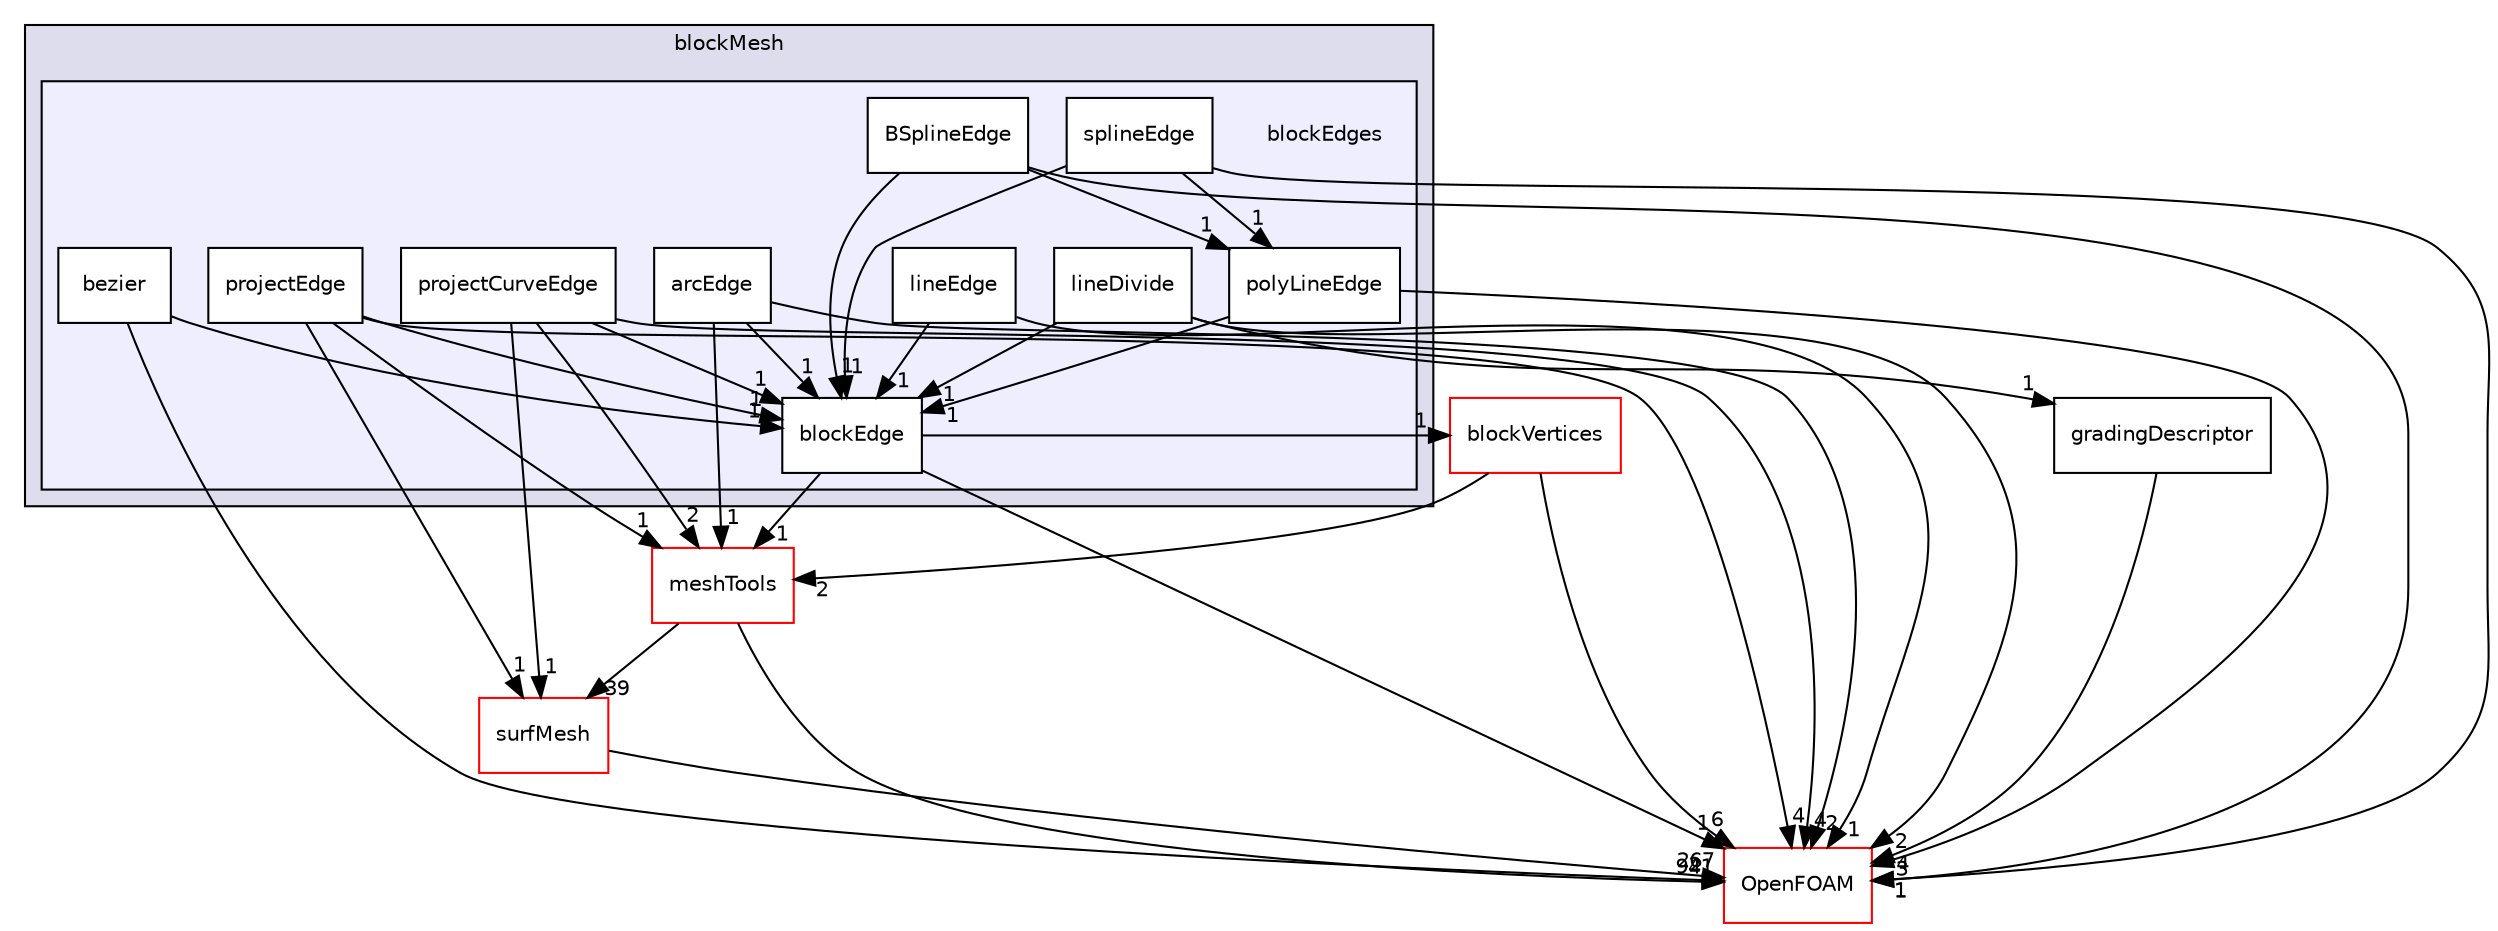 digraph "src/mesh/blockMesh/blockEdges" {
  bgcolor=transparent;
  compound=true
  node [ fontsize="10", fontname="Helvetica"];
  edge [ labelfontsize="10", labelfontname="Helvetica"];
  subgraph clusterdir_ade3ea1948a418ffb78a293f495540d7 {
    graph [ bgcolor="#ddddee", pencolor="black", label="blockMesh" fontname="Helvetica", fontsize="10", URL="dir_ade3ea1948a418ffb78a293f495540d7.html"]
  subgraph clusterdir_2be04f7008d0f59dcfa6d7f2ed1ae216 {
    graph [ bgcolor="#eeeeff", pencolor="black", label="" URL="dir_2be04f7008d0f59dcfa6d7f2ed1ae216.html"];
    dir_2be04f7008d0f59dcfa6d7f2ed1ae216 [shape=plaintext label="blockEdges"];
    dir_1e2b5d106c389480ab6a4ff2a663876e [shape=box label="arcEdge" color="black" fillcolor="white" style="filled" URL="dir_1e2b5d106c389480ab6a4ff2a663876e.html"];
    dir_57e2e7b515b93e4ef559802103a8d267 [shape=box label="bezier" color="black" fillcolor="white" style="filled" URL="dir_57e2e7b515b93e4ef559802103a8d267.html"];
    dir_a06eaa1db3dcb24dc2dac6400bb2f129 [shape=box label="blockEdge" color="black" fillcolor="white" style="filled" URL="dir_a06eaa1db3dcb24dc2dac6400bb2f129.html"];
    dir_c84e20abb09f09ab435033597cec1b1b [shape=box label="BSplineEdge" color="black" fillcolor="white" style="filled" URL="dir_c84e20abb09f09ab435033597cec1b1b.html"];
    dir_0b13995f31bdf3d273d274ff8095d0ad [shape=box label="lineDivide" color="black" fillcolor="white" style="filled" URL="dir_0b13995f31bdf3d273d274ff8095d0ad.html"];
    dir_fb6c3ec6dd326d5c2911013a380595c0 [shape=box label="lineEdge" color="black" fillcolor="white" style="filled" URL="dir_fb6c3ec6dd326d5c2911013a380595c0.html"];
    dir_39904b6b6ba59c4308c49dfc1c5e33c5 [shape=box label="polyLineEdge" color="black" fillcolor="white" style="filled" URL="dir_39904b6b6ba59c4308c49dfc1c5e33c5.html"];
    dir_e4928d555dbab394d97cd444eaf5a935 [shape=box label="projectCurveEdge" color="black" fillcolor="white" style="filled" URL="dir_e4928d555dbab394d97cd444eaf5a935.html"];
    dir_3ecfe177a125615eb91a17814c01c955 [shape=box label="projectEdge" color="black" fillcolor="white" style="filled" URL="dir_3ecfe177a125615eb91a17814c01c955.html"];
    dir_f99f793d9bc558f9b3edddefe2cb8d84 [shape=box label="splineEdge" color="black" fillcolor="white" style="filled" URL="dir_f99f793d9bc558f9b3edddefe2cb8d84.html"];
  }
  }
  dir_93895511c18a9f0db9f27c0c000f3eac [shape=box label="blockVertices" color="red" URL="dir_93895511c18a9f0db9f27c0c000f3eac.html"];
  dir_0a88fe22feb23ce5f078a04a1df67721 [shape=box label="surfMesh" color="red" URL="dir_0a88fe22feb23ce5f078a04a1df67721.html"];
  dir_ae30ad0bef50cf391b24c614251bb9fd [shape=box label="meshTools" color="red" URL="dir_ae30ad0bef50cf391b24c614251bb9fd.html"];
  dir_3903f2573fdbc5abba7a817e773bfcbc [shape=box label="gradingDescriptor" URL="dir_3903f2573fdbc5abba7a817e773bfcbc.html"];
  dir_c5473ff19b20e6ec4dfe5c310b3778a8 [shape=box label="OpenFOAM" color="red" URL="dir_c5473ff19b20e6ec4dfe5c310b3778a8.html"];
  dir_93895511c18a9f0db9f27c0c000f3eac->dir_ae30ad0bef50cf391b24c614251bb9fd [headlabel="2", labeldistance=1.5 headhref="dir_001916_001949.html"];
  dir_93895511c18a9f0db9f27c0c000f3eac->dir_c5473ff19b20e6ec4dfe5c310b3778a8 [headlabel="6", labeldistance=1.5 headhref="dir_001916_002151.html"];
  dir_fb6c3ec6dd326d5c2911013a380595c0->dir_c5473ff19b20e6ec4dfe5c310b3778a8 [headlabel="1", labeldistance=1.5 headhref="dir_001903_002151.html"];
  dir_fb6c3ec6dd326d5c2911013a380595c0->dir_a06eaa1db3dcb24dc2dac6400bb2f129 [headlabel="1", labeldistance=1.5 headhref="dir_001903_001900.html"];
  dir_1e2b5d106c389480ab6a4ff2a663876e->dir_ae30ad0bef50cf391b24c614251bb9fd [headlabel="1", labeldistance=1.5 headhref="dir_001898_001949.html"];
  dir_1e2b5d106c389480ab6a4ff2a663876e->dir_c5473ff19b20e6ec4dfe5c310b3778a8 [headlabel="2", labeldistance=1.5 headhref="dir_001898_002151.html"];
  dir_1e2b5d106c389480ab6a4ff2a663876e->dir_a06eaa1db3dcb24dc2dac6400bb2f129 [headlabel="1", labeldistance=1.5 headhref="dir_001898_001900.html"];
  dir_0a88fe22feb23ce5f078a04a1df67721->dir_c5473ff19b20e6ec4dfe5c310b3778a8 [headlabel="267", labeldistance=1.5 headhref="dir_003623_002151.html"];
  dir_ae30ad0bef50cf391b24c614251bb9fd->dir_0a88fe22feb23ce5f078a04a1df67721 [headlabel="39", labeldistance=1.5 headhref="dir_001949_003623.html"];
  dir_ae30ad0bef50cf391b24c614251bb9fd->dir_c5473ff19b20e6ec4dfe5c310b3778a8 [headlabel="941", labeldistance=1.5 headhref="dir_001949_002151.html"];
  dir_c84e20abb09f09ab435033597cec1b1b->dir_39904b6b6ba59c4308c49dfc1c5e33c5 [headlabel="1", labeldistance=1.5 headhref="dir_001901_001904.html"];
  dir_c84e20abb09f09ab435033597cec1b1b->dir_c5473ff19b20e6ec4dfe5c310b3778a8 [headlabel="1", labeldistance=1.5 headhref="dir_001901_002151.html"];
  dir_c84e20abb09f09ab435033597cec1b1b->dir_a06eaa1db3dcb24dc2dac6400bb2f129 [headlabel="1", labeldistance=1.5 headhref="dir_001901_001900.html"];
  dir_3903f2573fdbc5abba7a817e773bfcbc->dir_c5473ff19b20e6ec4dfe5c310b3778a8 [headlabel="4", labeldistance=1.5 headhref="dir_001921_002151.html"];
  dir_e4928d555dbab394d97cd444eaf5a935->dir_0a88fe22feb23ce5f078a04a1df67721 [headlabel="1", labeldistance=1.5 headhref="dir_001905_003623.html"];
  dir_e4928d555dbab394d97cd444eaf5a935->dir_ae30ad0bef50cf391b24c614251bb9fd [headlabel="2", labeldistance=1.5 headhref="dir_001905_001949.html"];
  dir_e4928d555dbab394d97cd444eaf5a935->dir_c5473ff19b20e6ec4dfe5c310b3778a8 [headlabel="4", labeldistance=1.5 headhref="dir_001905_002151.html"];
  dir_e4928d555dbab394d97cd444eaf5a935->dir_a06eaa1db3dcb24dc2dac6400bb2f129 [headlabel="1", labeldistance=1.5 headhref="dir_001905_001900.html"];
  dir_57e2e7b515b93e4ef559802103a8d267->dir_c5473ff19b20e6ec4dfe5c310b3778a8 [headlabel="2", labeldistance=1.5 headhref="dir_001899_002151.html"];
  dir_57e2e7b515b93e4ef559802103a8d267->dir_a06eaa1db3dcb24dc2dac6400bb2f129 [headlabel="1", labeldistance=1.5 headhref="dir_001899_001900.html"];
  dir_0b13995f31bdf3d273d274ff8095d0ad->dir_3903f2573fdbc5abba7a817e773bfcbc [headlabel="1", labeldistance=1.5 headhref="dir_001902_001921.html"];
  dir_0b13995f31bdf3d273d274ff8095d0ad->dir_c5473ff19b20e6ec4dfe5c310b3778a8 [headlabel="2", labeldistance=1.5 headhref="dir_001902_002151.html"];
  dir_0b13995f31bdf3d273d274ff8095d0ad->dir_a06eaa1db3dcb24dc2dac6400bb2f129 [headlabel="1", labeldistance=1.5 headhref="dir_001902_001900.html"];
  dir_39904b6b6ba59c4308c49dfc1c5e33c5->dir_c5473ff19b20e6ec4dfe5c310b3778a8 [headlabel="3", labeldistance=1.5 headhref="dir_001904_002151.html"];
  dir_39904b6b6ba59c4308c49dfc1c5e33c5->dir_a06eaa1db3dcb24dc2dac6400bb2f129 [headlabel="1", labeldistance=1.5 headhref="dir_001904_001900.html"];
  dir_3ecfe177a125615eb91a17814c01c955->dir_0a88fe22feb23ce5f078a04a1df67721 [headlabel="1", labeldistance=1.5 headhref="dir_001906_003623.html"];
  dir_3ecfe177a125615eb91a17814c01c955->dir_ae30ad0bef50cf391b24c614251bb9fd [headlabel="1", labeldistance=1.5 headhref="dir_001906_001949.html"];
  dir_3ecfe177a125615eb91a17814c01c955->dir_c5473ff19b20e6ec4dfe5c310b3778a8 [headlabel="4", labeldistance=1.5 headhref="dir_001906_002151.html"];
  dir_3ecfe177a125615eb91a17814c01c955->dir_a06eaa1db3dcb24dc2dac6400bb2f129 [headlabel="1", labeldistance=1.5 headhref="dir_001906_001900.html"];
  dir_f99f793d9bc558f9b3edddefe2cb8d84->dir_39904b6b6ba59c4308c49dfc1c5e33c5 [headlabel="1", labeldistance=1.5 headhref="dir_001907_001904.html"];
  dir_f99f793d9bc558f9b3edddefe2cb8d84->dir_c5473ff19b20e6ec4dfe5c310b3778a8 [headlabel="1", labeldistance=1.5 headhref="dir_001907_002151.html"];
  dir_f99f793d9bc558f9b3edddefe2cb8d84->dir_a06eaa1db3dcb24dc2dac6400bb2f129 [headlabel="1", labeldistance=1.5 headhref="dir_001907_001900.html"];
  dir_a06eaa1db3dcb24dc2dac6400bb2f129->dir_93895511c18a9f0db9f27c0c000f3eac [headlabel="1", labeldistance=1.5 headhref="dir_001900_001916.html"];
  dir_a06eaa1db3dcb24dc2dac6400bb2f129->dir_ae30ad0bef50cf391b24c614251bb9fd [headlabel="1", labeldistance=1.5 headhref="dir_001900_001949.html"];
  dir_a06eaa1db3dcb24dc2dac6400bb2f129->dir_c5473ff19b20e6ec4dfe5c310b3778a8 [headlabel="1", labeldistance=1.5 headhref="dir_001900_002151.html"];
}
